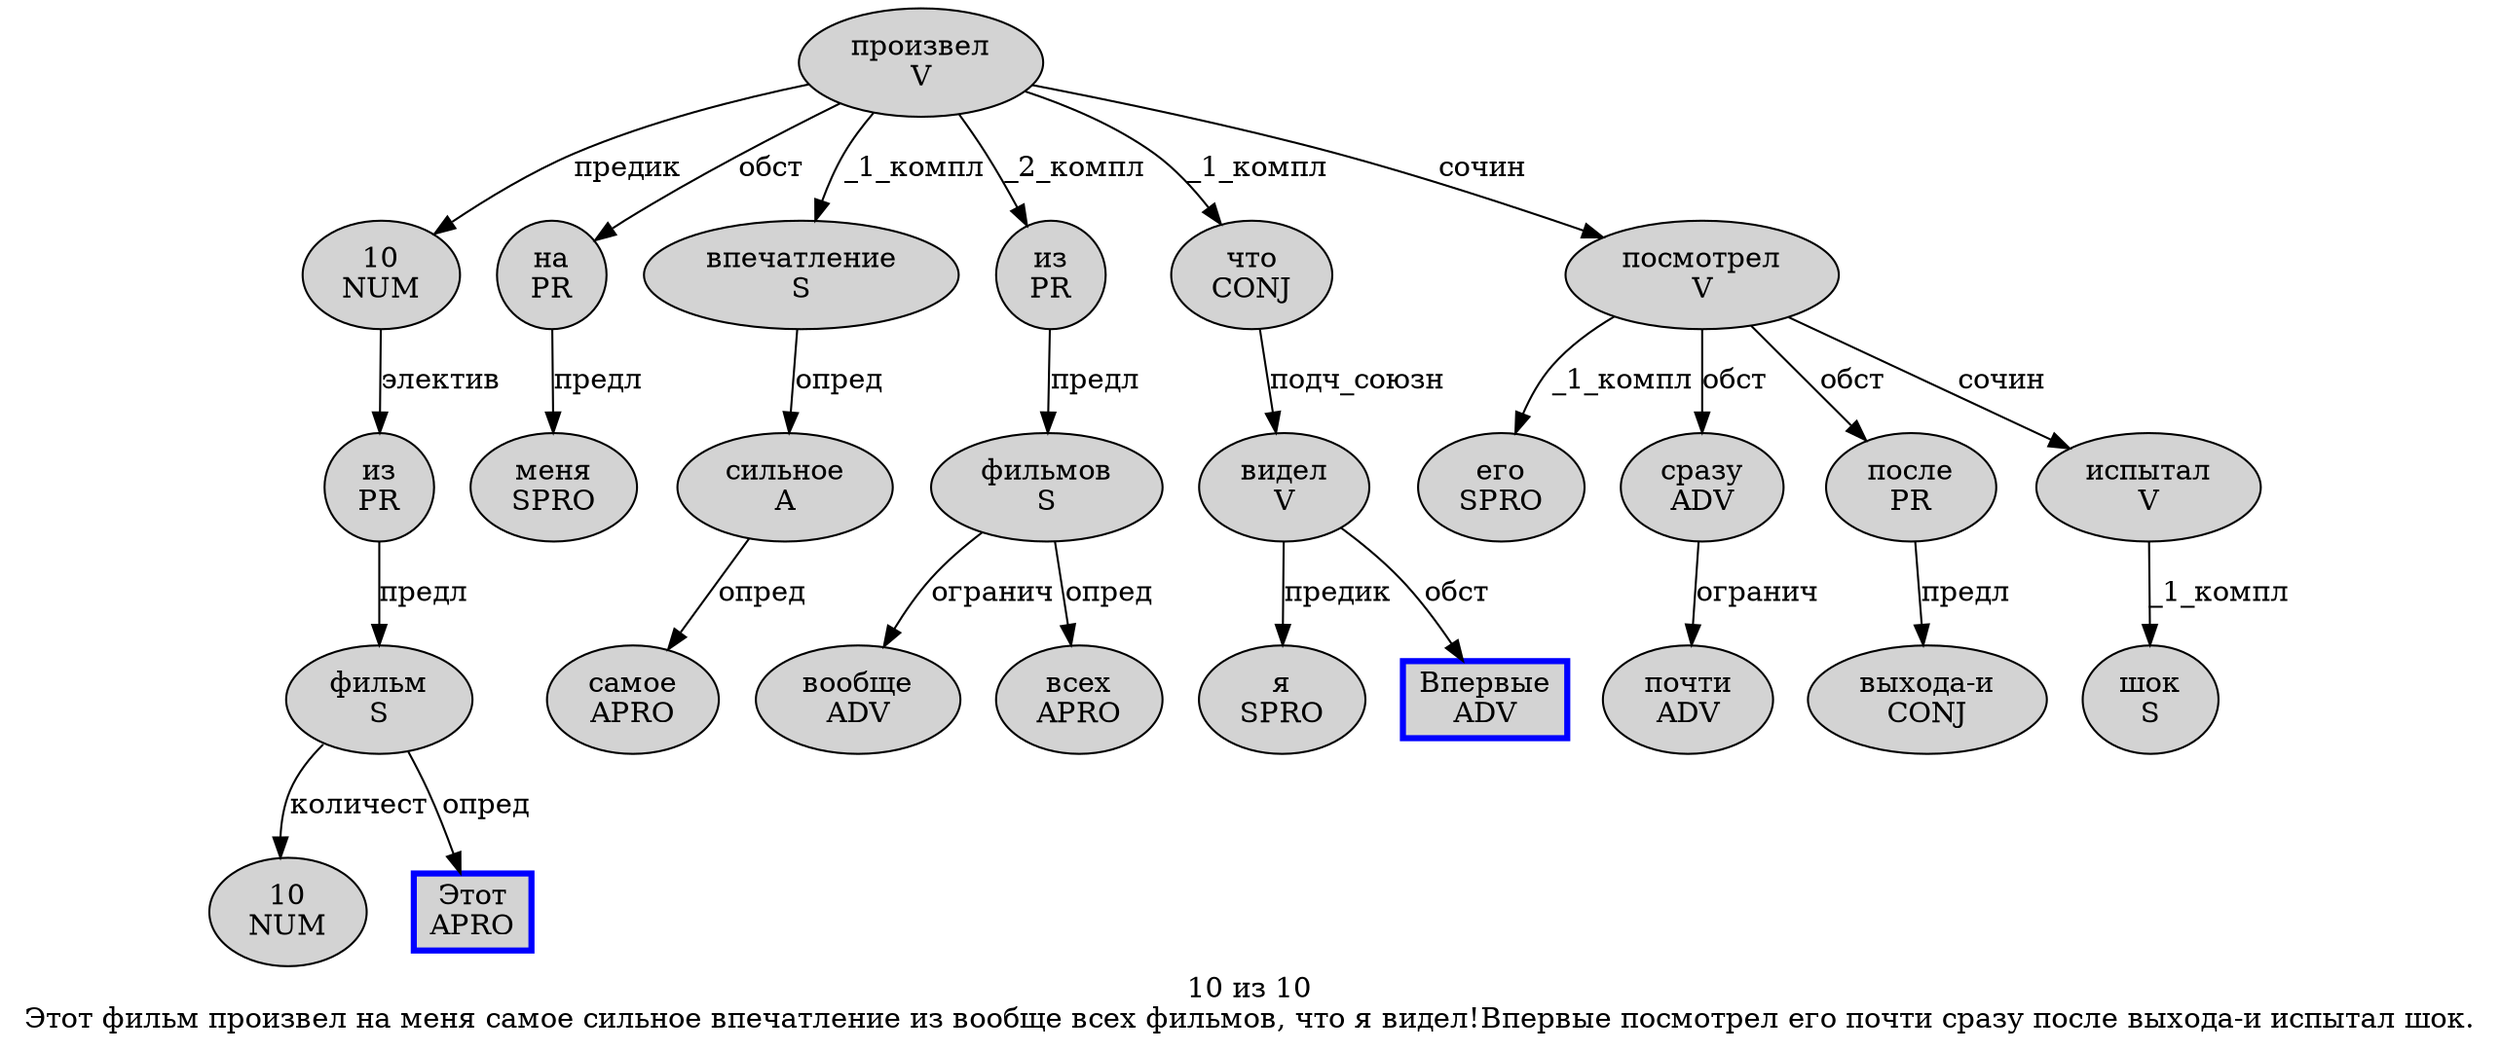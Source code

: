 digraph SENTENCE_126 {
	graph [label="10 из 10
Этот фильм произвел на меня самое сильное впечатление из вообще всех фильмов, что я видел!Впервые посмотрел его почти сразу после выхода-и испытал шок."]
	node [style=filled]
		0 [label="10
NUM" color="" fillcolor=lightgray penwidth=1 shape=ellipse]
		1 [label="из
PR" color="" fillcolor=lightgray penwidth=1 shape=ellipse]
		2 [label="10
NUM" color="" fillcolor=lightgray penwidth=1 shape=ellipse]
		3 [label="Этот
APRO" color=blue fillcolor=lightgray penwidth=3 shape=box]
		4 [label="фильм
S" color="" fillcolor=lightgray penwidth=1 shape=ellipse]
		5 [label="произвел
V" color="" fillcolor=lightgray penwidth=1 shape=ellipse]
		6 [label="на
PR" color="" fillcolor=lightgray penwidth=1 shape=ellipse]
		7 [label="меня
SPRO" color="" fillcolor=lightgray penwidth=1 shape=ellipse]
		8 [label="самое
APRO" color="" fillcolor=lightgray penwidth=1 shape=ellipse]
		9 [label="сильное
A" color="" fillcolor=lightgray penwidth=1 shape=ellipse]
		10 [label="впечатление
S" color="" fillcolor=lightgray penwidth=1 shape=ellipse]
		11 [label="из
PR" color="" fillcolor=lightgray penwidth=1 shape=ellipse]
		12 [label="вообще
ADV" color="" fillcolor=lightgray penwidth=1 shape=ellipse]
		13 [label="всех
APRO" color="" fillcolor=lightgray penwidth=1 shape=ellipse]
		14 [label="фильмов
S" color="" fillcolor=lightgray penwidth=1 shape=ellipse]
		16 [label="что
CONJ" color="" fillcolor=lightgray penwidth=1 shape=ellipse]
		17 [label="я
SPRO" color="" fillcolor=lightgray penwidth=1 shape=ellipse]
		18 [label="видел
V" color="" fillcolor=lightgray penwidth=1 shape=ellipse]
		20 [label="Впервые
ADV" color=blue fillcolor=lightgray penwidth=3 shape=box]
		21 [label="посмотрел
V" color="" fillcolor=lightgray penwidth=1 shape=ellipse]
		22 [label="его
SPRO" color="" fillcolor=lightgray penwidth=1 shape=ellipse]
		23 [label="почти
ADV" color="" fillcolor=lightgray penwidth=1 shape=ellipse]
		24 [label="сразу
ADV" color="" fillcolor=lightgray penwidth=1 shape=ellipse]
		25 [label="после
PR" color="" fillcolor=lightgray penwidth=1 shape=ellipse]
		26 [label="выхода-и
CONJ" color="" fillcolor=lightgray penwidth=1 shape=ellipse]
		27 [label="испытал
V" color="" fillcolor=lightgray penwidth=1 shape=ellipse]
		28 [label="шок
S" color="" fillcolor=lightgray penwidth=1 shape=ellipse]
			0 -> 1 [label="электив"]
			27 -> 28 [label="_1_компл"]
			14 -> 12 [label="огранич"]
			14 -> 13 [label="опред"]
			10 -> 9 [label="опред"]
			1 -> 4 [label="предл"]
			4 -> 2 [label="количест"]
			4 -> 3 [label="опред"]
			9 -> 8 [label="опред"]
			25 -> 26 [label="предл"]
			16 -> 18 [label="подч_союзн"]
			11 -> 14 [label="предл"]
			6 -> 7 [label="предл"]
			18 -> 17 [label="предик"]
			18 -> 20 [label="обст"]
			5 -> 0 [label="предик"]
			5 -> 6 [label="обст"]
			5 -> 10 [label="_1_компл"]
			5 -> 11 [label="_2_компл"]
			5 -> 16 [label="_1_компл"]
			5 -> 21 [label="сочин"]
			21 -> 22 [label="_1_компл"]
			21 -> 24 [label="обст"]
			21 -> 25 [label="обст"]
			21 -> 27 [label="сочин"]
			24 -> 23 [label="огранич"]
}